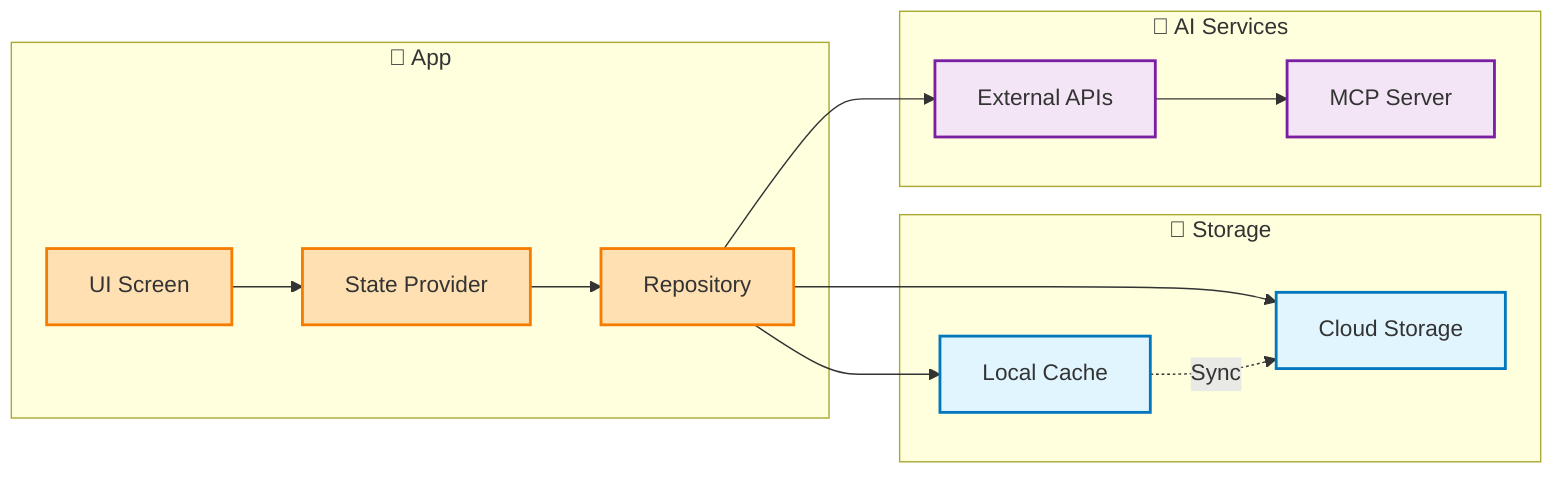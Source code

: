 graph LR
    %% Data Flow Architecture - Simple Version
    
    subgraph "📱 App"
        UI[UI Screen]
        PROVIDER[State Provider]
        REPO[Repository]
    end
    
    subgraph "💾 Storage"
        LOCAL[Local Cache]
        CLOUD[Cloud Storage]
    end
    
    subgraph "🤖 AI Services"
        API[External APIs]
        MCP[MCP Server]
    end
    
    %% Simple Flow
    UI --> PROVIDER
    PROVIDER --> REPO
    REPO --> LOCAL
    REPO --> API
    REPO --> CLOUD
    
    API --> MCP
    LOCAL -.->|Sync| CLOUD
    
    %% Styling
    classDef app fill:#FFE0B2,stroke:#F57C00,stroke-width:2px
    classDef storage fill:#E1F5FE,stroke:#0277BD,stroke-width:2px
    classDef ai fill:#F3E5F5,stroke:#7B1FA2,stroke-width:2px
    
    class UI,PROVIDER,REPO app
    class LOCAL,CLOUD storage
    class API,MCP ai